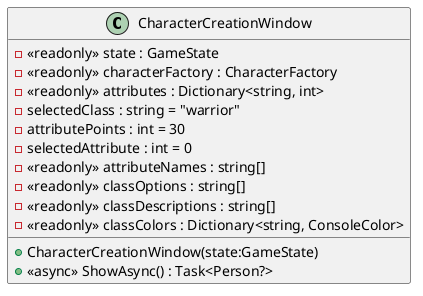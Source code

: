 @startuml
class CharacterCreationWindow {
    - <<readonly>> state : GameState
    - <<readonly>> characterFactory : CharacterFactory
    - <<readonly>> attributes : Dictionary<string, int>
    - selectedClass : string = "warrior"
    - attributePoints : int = 30
    - selectedAttribute : int = 0
    - <<readonly>> attributeNames : string[]
    - <<readonly>> classOptions : string[]
    - <<readonly>> classDescriptions : string[]
    - <<readonly>> classColors : Dictionary<string, ConsoleColor>
    + CharacterCreationWindow(state:GameState)
    + <<async>> ShowAsync() : Task<Person?>
}
@enduml
